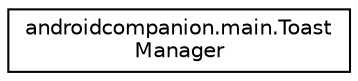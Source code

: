 digraph "Graphical Class Hierarchy"
{
  edge [fontname="Helvetica",fontsize="10",labelfontname="Helvetica",labelfontsize="10"];
  node [fontname="Helvetica",fontsize="10",shape=record];
  rankdir="LR";
  Node0 [label="androidcompanion.main.Toast\lManager",height=0.2,width=0.4,color="black", fillcolor="white", style="filled",URL="$classandroidcompanion_1_1main_1_1_toast_manager.html"];
}
